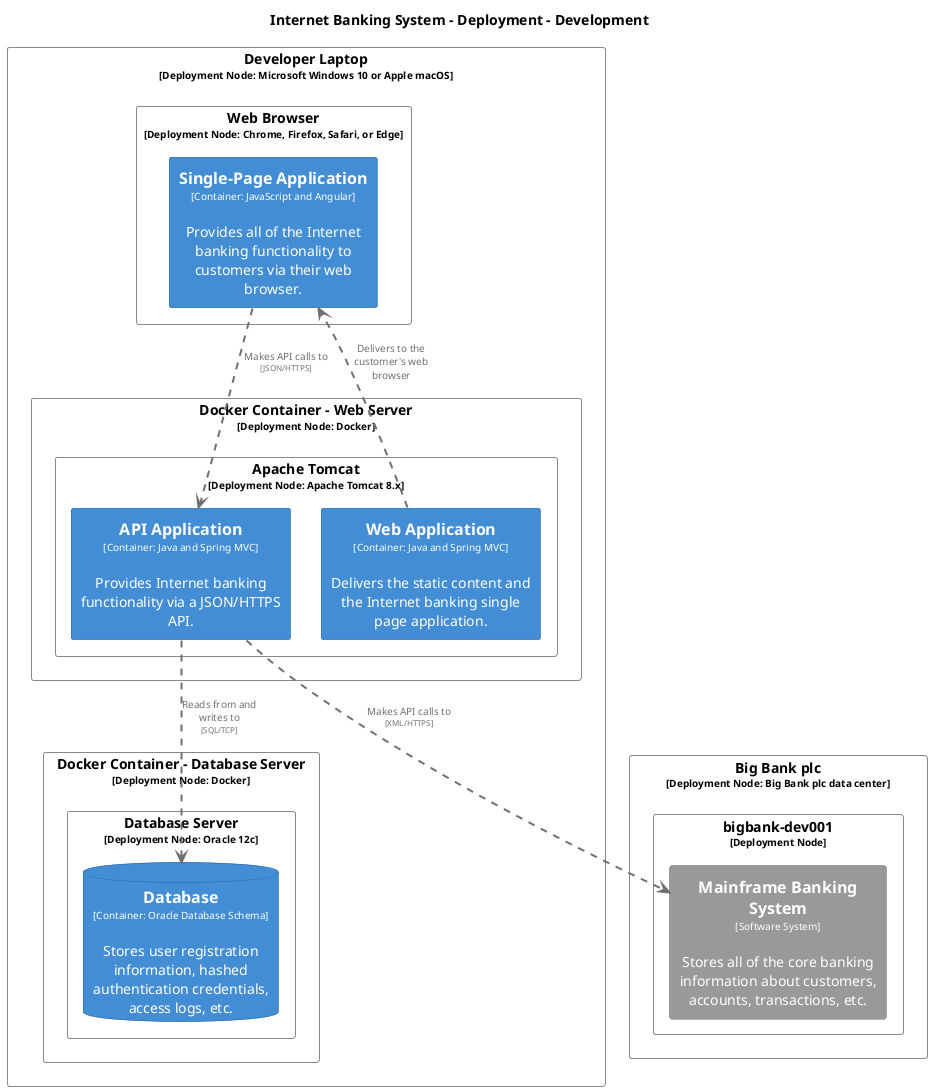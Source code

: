 @startuml
set separator none
title Internet Banking System - Deployment - Development

top to bottom direction
skinparam ranksep 60
skinparam nodesep 30

skinparam {
  arrowFontSize 10
  defaultTextAlignment center
  wrapWidth 200
  maxMessageSize 100
}

hide stereotype

skinparam rectangle<<Development.DeveloperLaptop.DockerContainerWebServer.ApacheTomcat.APIApplication_1>> {
  BackgroundColor #438dd5
  FontColor #ffffff
  BorderColor #2e6295
  shadowing false
}
skinparam rectangle<<Development.DeveloperLaptop.DockerContainerWebServer.ApacheTomcat>> {
  BackgroundColor #ffffff
  FontColor #000000
  BorderColor #888888
  shadowing false
}
skinparam rectangle<<Development.BigBankplc>> {
  BackgroundColor #ffffff
  FontColor #000000
  BorderColor #888888
  shadowing false
}
skinparam database<<Development.DeveloperLaptop.DockerContainerDatabaseServer.DatabaseServer.Database_1>> {
  BackgroundColor #438dd5
  FontColor #ffffff
  BorderColor #2e6295
  shadowing false
}
skinparam rectangle<<Development.DeveloperLaptop.DockerContainerDatabaseServer.DatabaseServer>> {
  BackgroundColor #ffffff
  FontColor #000000
  BorderColor #888888
  shadowing false
}
skinparam rectangle<<Development.DeveloperLaptop>> {
  BackgroundColor #ffffff
  FontColor #000000
  BorderColor #888888
  shadowing false
}
skinparam rectangle<<Development.DeveloperLaptop.DockerContainerDatabaseServer>> {
  BackgroundColor #ffffff
  FontColor #000000
  BorderColor #888888
  shadowing false
}
skinparam rectangle<<Development.DeveloperLaptop.DockerContainerWebServer>> {
  BackgroundColor #ffffff
  FontColor #000000
  BorderColor #888888
  shadowing false
}
skinparam rectangle<<Development.BigBankplc.bigbankdev001.MainframeBankingSystem_1>> {
  BackgroundColor #999999
  FontColor #ffffff
  BorderColor #6b6b6b
  shadowing false
}
skinparam rectangle<<Development.DeveloperLaptop.WebBrowser.SinglePageApplication_1>> {
  BackgroundColor #438dd5
  FontColor #ffffff
  BorderColor #2e6295
  shadowing false
}
skinparam rectangle<<Development.DeveloperLaptop.DockerContainerWebServer.ApacheTomcat.WebApplication_1>> {
  BackgroundColor #438dd5
  FontColor #ffffff
  BorderColor #2e6295
  shadowing false
}
skinparam rectangle<<Development.DeveloperLaptop.WebBrowser>> {
  BackgroundColor #ffffff
  FontColor #000000
  BorderColor #888888
  shadowing false
}
skinparam rectangle<<Development.BigBankplc.bigbankdev001>> {
  BackgroundColor #ffffff
  FontColor #000000
  BorderColor #888888
  shadowing false
}

rectangle "Developer Laptop\n<size:10>[Deployment Node: Microsoft Windows 10 or Apple macOS]</size>" <<Development.DeveloperLaptop>> as Development.DeveloperLaptop {
  rectangle "Web Browser\n<size:10>[Deployment Node: Chrome, Firefox, Safari, or Edge]</size>" <<Development.DeveloperLaptop.WebBrowser>> as Development.DeveloperLaptop.WebBrowser {
    rectangle "==Single-Page Application\n<size:10>[Container: JavaScript and Angular]</size>\n\nProvides all of the Internet banking functionality to customers via their web browser." <<Development.DeveloperLaptop.WebBrowser.SinglePageApplication_1>> as Development.DeveloperLaptop.WebBrowser.SinglePageApplication_1
  }

  rectangle "Docker Container - Web Server\n<size:10>[Deployment Node: Docker]</size>" <<Development.DeveloperLaptop.DockerContainerWebServer>> as Development.DeveloperLaptop.DockerContainerWebServer {
    rectangle "Apache Tomcat\n<size:10>[Deployment Node: Apache Tomcat 8.x]</size>" <<Development.DeveloperLaptop.DockerContainerWebServer.ApacheTomcat>> as Development.DeveloperLaptop.DockerContainerWebServer.ApacheTomcat {
      rectangle "==Web Application\n<size:10>[Container: Java and Spring MVC]</size>\n\nDelivers the static content and the Internet banking single page application." <<Development.DeveloperLaptop.DockerContainerWebServer.ApacheTomcat.WebApplication_1>> as Development.DeveloperLaptop.DockerContainerWebServer.ApacheTomcat.WebApplication_1
      rectangle "==API Application\n<size:10>[Container: Java and Spring MVC]</size>\n\nProvides Internet banking functionality via a JSON/HTTPS API." <<Development.DeveloperLaptop.DockerContainerWebServer.ApacheTomcat.APIApplication_1>> as Development.DeveloperLaptop.DockerContainerWebServer.ApacheTomcat.APIApplication_1
    }

  }

  rectangle "Docker Container - Database Server\n<size:10>[Deployment Node: Docker]</size>" <<Development.DeveloperLaptop.DockerContainerDatabaseServer>> as Development.DeveloperLaptop.DockerContainerDatabaseServer {
    rectangle "Database Server\n<size:10>[Deployment Node: Oracle 12c]</size>" <<Development.DeveloperLaptop.DockerContainerDatabaseServer.DatabaseServer>> as Development.DeveloperLaptop.DockerContainerDatabaseServer.DatabaseServer {
      database "==Database\n<size:10>[Container: Oracle Database Schema]</size>\n\nStores user registration information, hashed authentication credentials, access logs, etc." <<Development.DeveloperLaptop.DockerContainerDatabaseServer.DatabaseServer.Database_1>> as Development.DeveloperLaptop.DockerContainerDatabaseServer.DatabaseServer.Database_1
    }

  }

}

rectangle "Big Bank plc\n<size:10>[Deployment Node: Big Bank plc data center]</size>" <<Development.BigBankplc>> as Development.BigBankplc {
  rectangle "bigbank-dev001\n<size:10>[Deployment Node]</size>" <<Development.BigBankplc.bigbankdev001>> as Development.BigBankplc.bigbankdev001 {
    rectangle "==Mainframe Banking System\n<size:10>[Software System]</size>\n\nStores all of the core banking information about customers, accounts, transactions, etc." <<Development.BigBankplc.bigbankdev001.MainframeBankingSystem_1>> as Development.BigBankplc.bigbankdev001.MainframeBankingSystem_1
  }

}

Development.DeveloperLaptop.DockerContainerWebServer.ApacheTomcat.WebApplication_1 .[#707070,thickness=2].> Development.DeveloperLaptop.WebBrowser.SinglePageApplication_1 : "<color:#707070>Delivers to the customer's web browser"
Development.DeveloperLaptop.WebBrowser.SinglePageApplication_1 .[#707070,thickness=2].> Development.DeveloperLaptop.DockerContainerWebServer.ApacheTomcat.APIApplication_1 : "<color:#707070>Makes API calls to\n<color:#707070><size:8>[JSON/HTTPS]</size>"
Development.DeveloperLaptop.DockerContainerWebServer.ApacheTomcat.APIApplication_1 .[#707070,thickness=2].> Development.DeveloperLaptop.DockerContainerDatabaseServer.DatabaseServer.Database_1 : "<color:#707070>Reads from and writes to\n<color:#707070><size:8>[SQL/TCP]</size>"
Development.DeveloperLaptop.DockerContainerWebServer.ApacheTomcat.APIApplication_1 .[#707070,thickness=2].> Development.BigBankplc.bigbankdev001.MainframeBankingSystem_1 : "<color:#707070>Makes API calls to\n<color:#707070><size:8>[XML/HTTPS]</size>"
@enduml